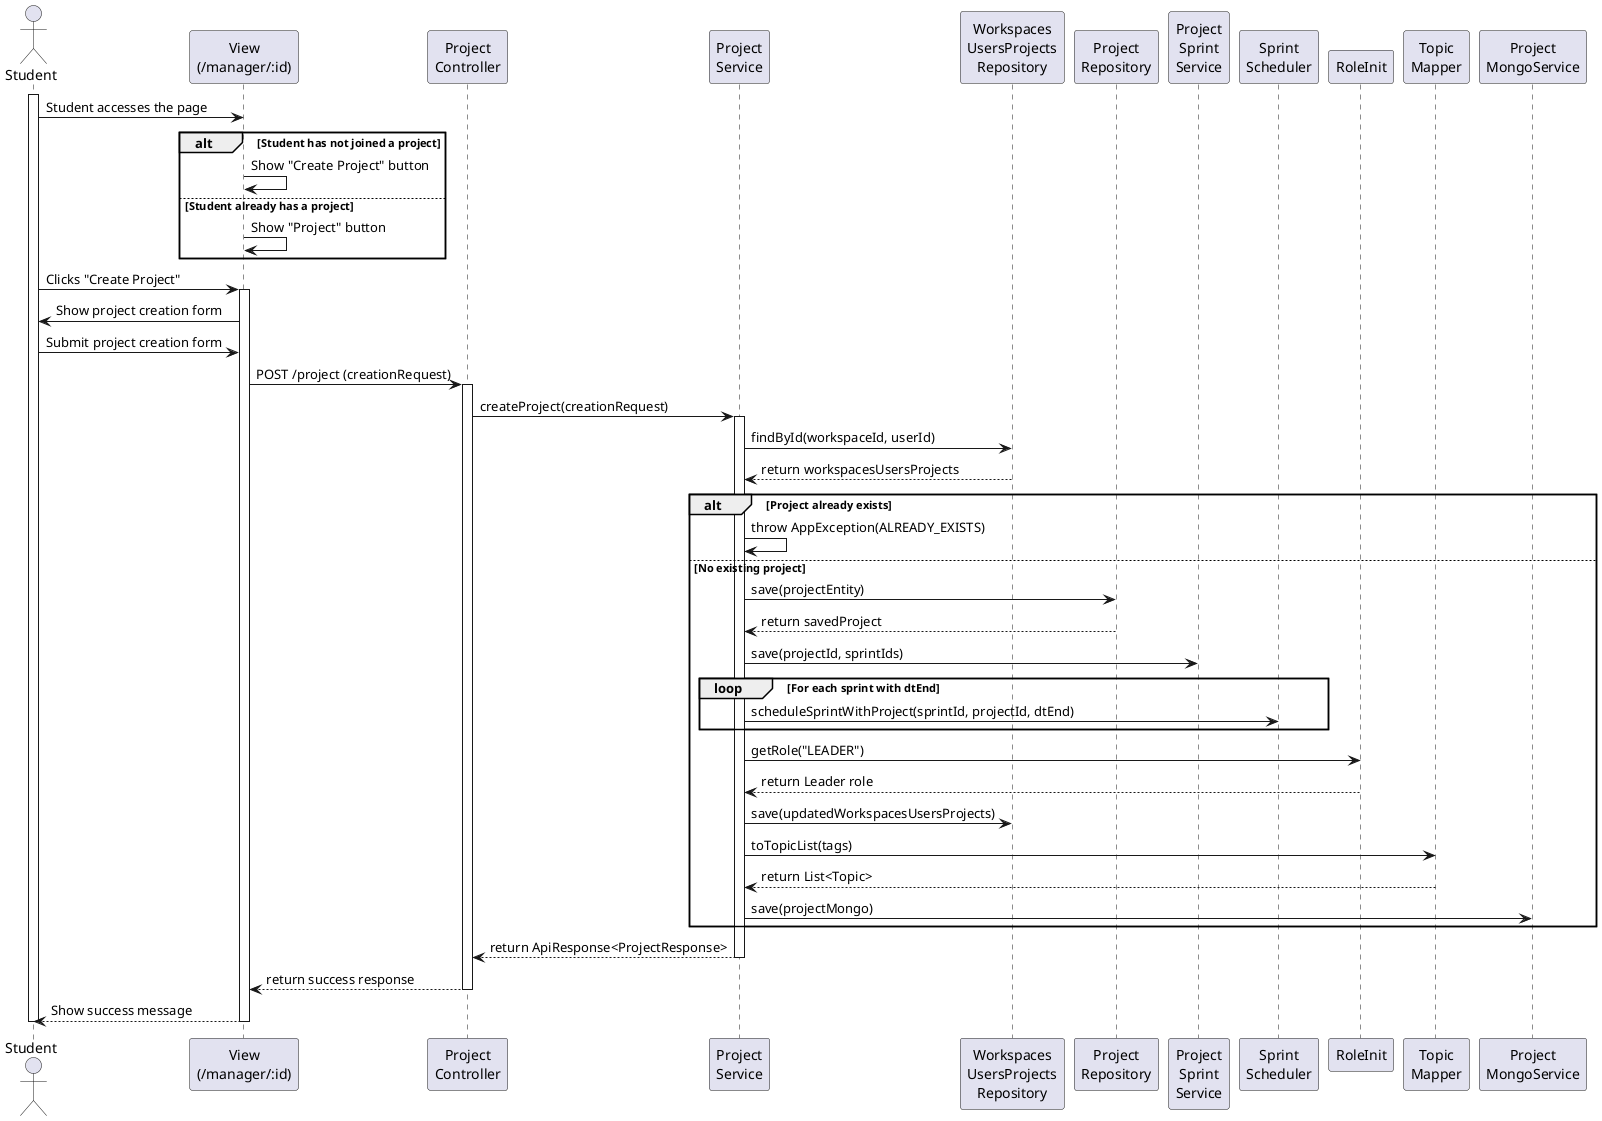 @startuml

actor "Student" as SV
participant "View\n(/manager/:id)" as View
participant "Project\nController" as Controller
participant "Project\nService" as Service
participant "Workspaces\nUsersProjects\nRepository" as WUPRepo
participant "Project\nRepository" as ProjectRepo
participant "Project\nSprint\nService" as SprintService
participant "Sprint\nScheduler" as Scheduler
participant "RoleInit" as RoleInit
participant "Topic\nMapper" as TopicMapper
participant "Project\nMongoService" as MongoService

activate SV
SV -> View : Student accesses the page

    alt Student has not joined a project
        View -> View : Show "Create Project" button
    else Student already has a project
        View -> View : Show "Project" button
    end

SV -> View : Clicks "Create Project"

activate View
View -> SV : Show project creation form
SV -> View : Submit project creation form
View -> Controller : POST /project (creationRequest)

activate Controller
Controller -> Service : createProject(creationRequest)
activate Service


    Service -> WUPRepo : findById(workspaceId, userId)
    WUPRepo --> Service : return workspacesUsersProjects

    alt Project already exists
        Service -> Service : throw AppException(ALREADY_EXISTS)
    else No existing project

        Service -> ProjectRepo : save(projectEntity)
        ProjectRepo --> Service : return savedProject

        Service -> SprintService : save(projectId, sprintIds)
        loop For each sprint with dtEnd
            Service -> Scheduler : scheduleSprintWithProject(sprintId, projectId, dtEnd)
        end

        Service -> RoleInit : getRole("LEADER")
        RoleInit --> Service : return Leader role
        Service -> WUPRepo : save(updatedWorkspacesUsersProjects)

        Service -> TopicMapper : toTopicList(tags)
        TopicMapper --> Service : return List<Topic>

        Service -> MongoService : save(projectMongo)

    end

Service --> Controller : return ApiResponse<ProjectResponse>
deactivate Service
Controller --> View : return success response
deactivate Controller

View --> SV : Show success message
deactivate View
deactivate SV

@enduml
